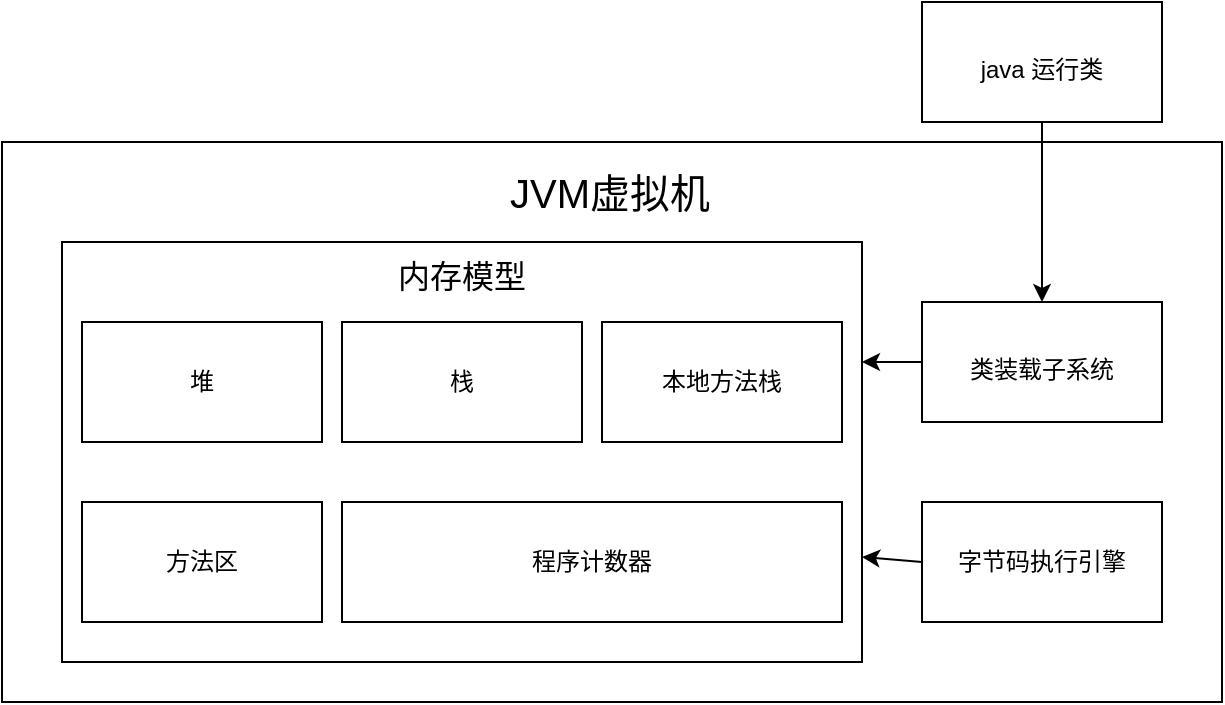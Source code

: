 <mxfile version="28.2.3">
  <diagram name="第 1 页" id="meoVaIgWw2dQw-G240K0">
    <mxGraphModel dx="994" dy="567" grid="1" gridSize="10" guides="1" tooltips="1" connect="1" arrows="1" fold="1" page="1" pageScale="1" pageWidth="1169" pageHeight="827" math="0" shadow="0">
      <root>
        <mxCell id="0" />
        <mxCell id="1" parent="0" />
        <mxCell id="uARda2XG1U_MiIhJAIZU-1" value="" style="rounded=0;whiteSpace=wrap;html=1;" vertex="1" parent="1">
          <mxGeometry x="300" y="250" width="610" height="280" as="geometry" />
        </mxCell>
        <mxCell id="uARda2XG1U_MiIhJAIZU-2" value="&lt;font style=&quot;font-size: 20px&quot;&gt;JVM虚拟机&lt;/font&gt;" style="text;html=1;strokeColor=none;fillColor=none;align=center;verticalAlign=middle;whiteSpace=wrap;rounded=0;" vertex="1" parent="1">
          <mxGeometry x="529" y="260" width="150" height="30" as="geometry" />
        </mxCell>
        <mxCell id="uARda2XG1U_MiIhJAIZU-3" value="" style="rounded=0;whiteSpace=wrap;html=1;fontSize=20;" vertex="1" parent="1">
          <mxGeometry x="330" y="300" width="400" height="210" as="geometry" />
        </mxCell>
        <mxCell id="uARda2XG1U_MiIhJAIZU-4" style="edgeStyle=none;html=1;exitX=0;exitY=0.5;exitDx=0;exitDy=0;fontSize=12;" edge="1" parent="1" source="uARda2XG1U_MiIhJAIZU-5">
          <mxGeometry relative="1" as="geometry">
            <mxPoint x="730" y="360" as="targetPoint" />
          </mxGeometry>
        </mxCell>
        <mxCell id="uARda2XG1U_MiIhJAIZU-5" value="&lt;font style=&quot;font-size: 12px&quot;&gt;类装载子系统&lt;/font&gt;" style="rounded=0;whiteSpace=wrap;html=1;fontSize=20;" vertex="1" parent="1">
          <mxGeometry x="760" y="330" width="120" height="60" as="geometry" />
        </mxCell>
        <mxCell id="uARda2XG1U_MiIhJAIZU-6" style="edgeStyle=none;html=1;exitX=0;exitY=0.5;exitDx=0;exitDy=0;entryX=1;entryY=0.75;entryDx=0;entryDy=0;fontSize=16;" edge="1" parent="1" source="uARda2XG1U_MiIhJAIZU-7" target="uARda2XG1U_MiIhJAIZU-3">
          <mxGeometry relative="1" as="geometry" />
        </mxCell>
        <mxCell id="uARda2XG1U_MiIhJAIZU-7" value="字节码执行引擎" style="rounded=0;whiteSpace=wrap;html=1;fontSize=12;" vertex="1" parent="1">
          <mxGeometry x="760" y="430" width="120" height="60" as="geometry" />
        </mxCell>
        <mxCell id="uARda2XG1U_MiIhJAIZU-8" value="&lt;font style=&quot;font-size: 16px&quot;&gt;内存模型&lt;/font&gt;" style="text;html=1;strokeColor=none;fillColor=none;align=center;verticalAlign=middle;whiteSpace=wrap;rounded=0;fontSize=20;" vertex="1" parent="1">
          <mxGeometry x="440" y="300" width="180" height="30" as="geometry" />
        </mxCell>
        <mxCell id="uARda2XG1U_MiIhJAIZU-9" value="堆" style="rounded=0;whiteSpace=wrap;html=1;fontSize=12;" vertex="1" parent="1">
          <mxGeometry x="340" y="340" width="120" height="60" as="geometry" />
        </mxCell>
        <mxCell id="uARda2XG1U_MiIhJAIZU-10" value="本地方法栈" style="rounded=0;whiteSpace=wrap;html=1;fontSize=12;" vertex="1" parent="1">
          <mxGeometry x="600" y="340" width="120" height="60" as="geometry" />
        </mxCell>
        <mxCell id="uARda2XG1U_MiIhJAIZU-11" value="栈" style="rounded=0;whiteSpace=wrap;html=1;fontSize=12;" vertex="1" parent="1">
          <mxGeometry x="470" y="340" width="120" height="60" as="geometry" />
        </mxCell>
        <mxCell id="uARda2XG1U_MiIhJAIZU-12" value="方法区" style="rounded=0;whiteSpace=wrap;html=1;fontSize=12;" vertex="1" parent="1">
          <mxGeometry x="340" y="430" width="120" height="60" as="geometry" />
        </mxCell>
        <mxCell id="uARda2XG1U_MiIhJAIZU-13" value="程序计数器" style="rounded=0;whiteSpace=wrap;html=1;fontSize=12;" vertex="1" parent="1">
          <mxGeometry x="470" y="430" width="250" height="60" as="geometry" />
        </mxCell>
        <mxCell id="uARda2XG1U_MiIhJAIZU-14" style="edgeStyle=none;html=1;exitX=0.5;exitY=1;exitDx=0;exitDy=0;fontSize=12;" edge="1" parent="1" source="uARda2XG1U_MiIhJAIZU-15" target="uARda2XG1U_MiIhJAIZU-5">
          <mxGeometry relative="1" as="geometry" />
        </mxCell>
        <mxCell id="uARda2XG1U_MiIhJAIZU-15" value="&lt;font style=&quot;font-size: 12px&quot;&gt;java 运行类&lt;/font&gt;" style="rounded=0;whiteSpace=wrap;html=1;fontSize=20;" vertex="1" parent="1">
          <mxGeometry x="760" y="180" width="120" height="60" as="geometry" />
        </mxCell>
      </root>
    </mxGraphModel>
  </diagram>
</mxfile>
